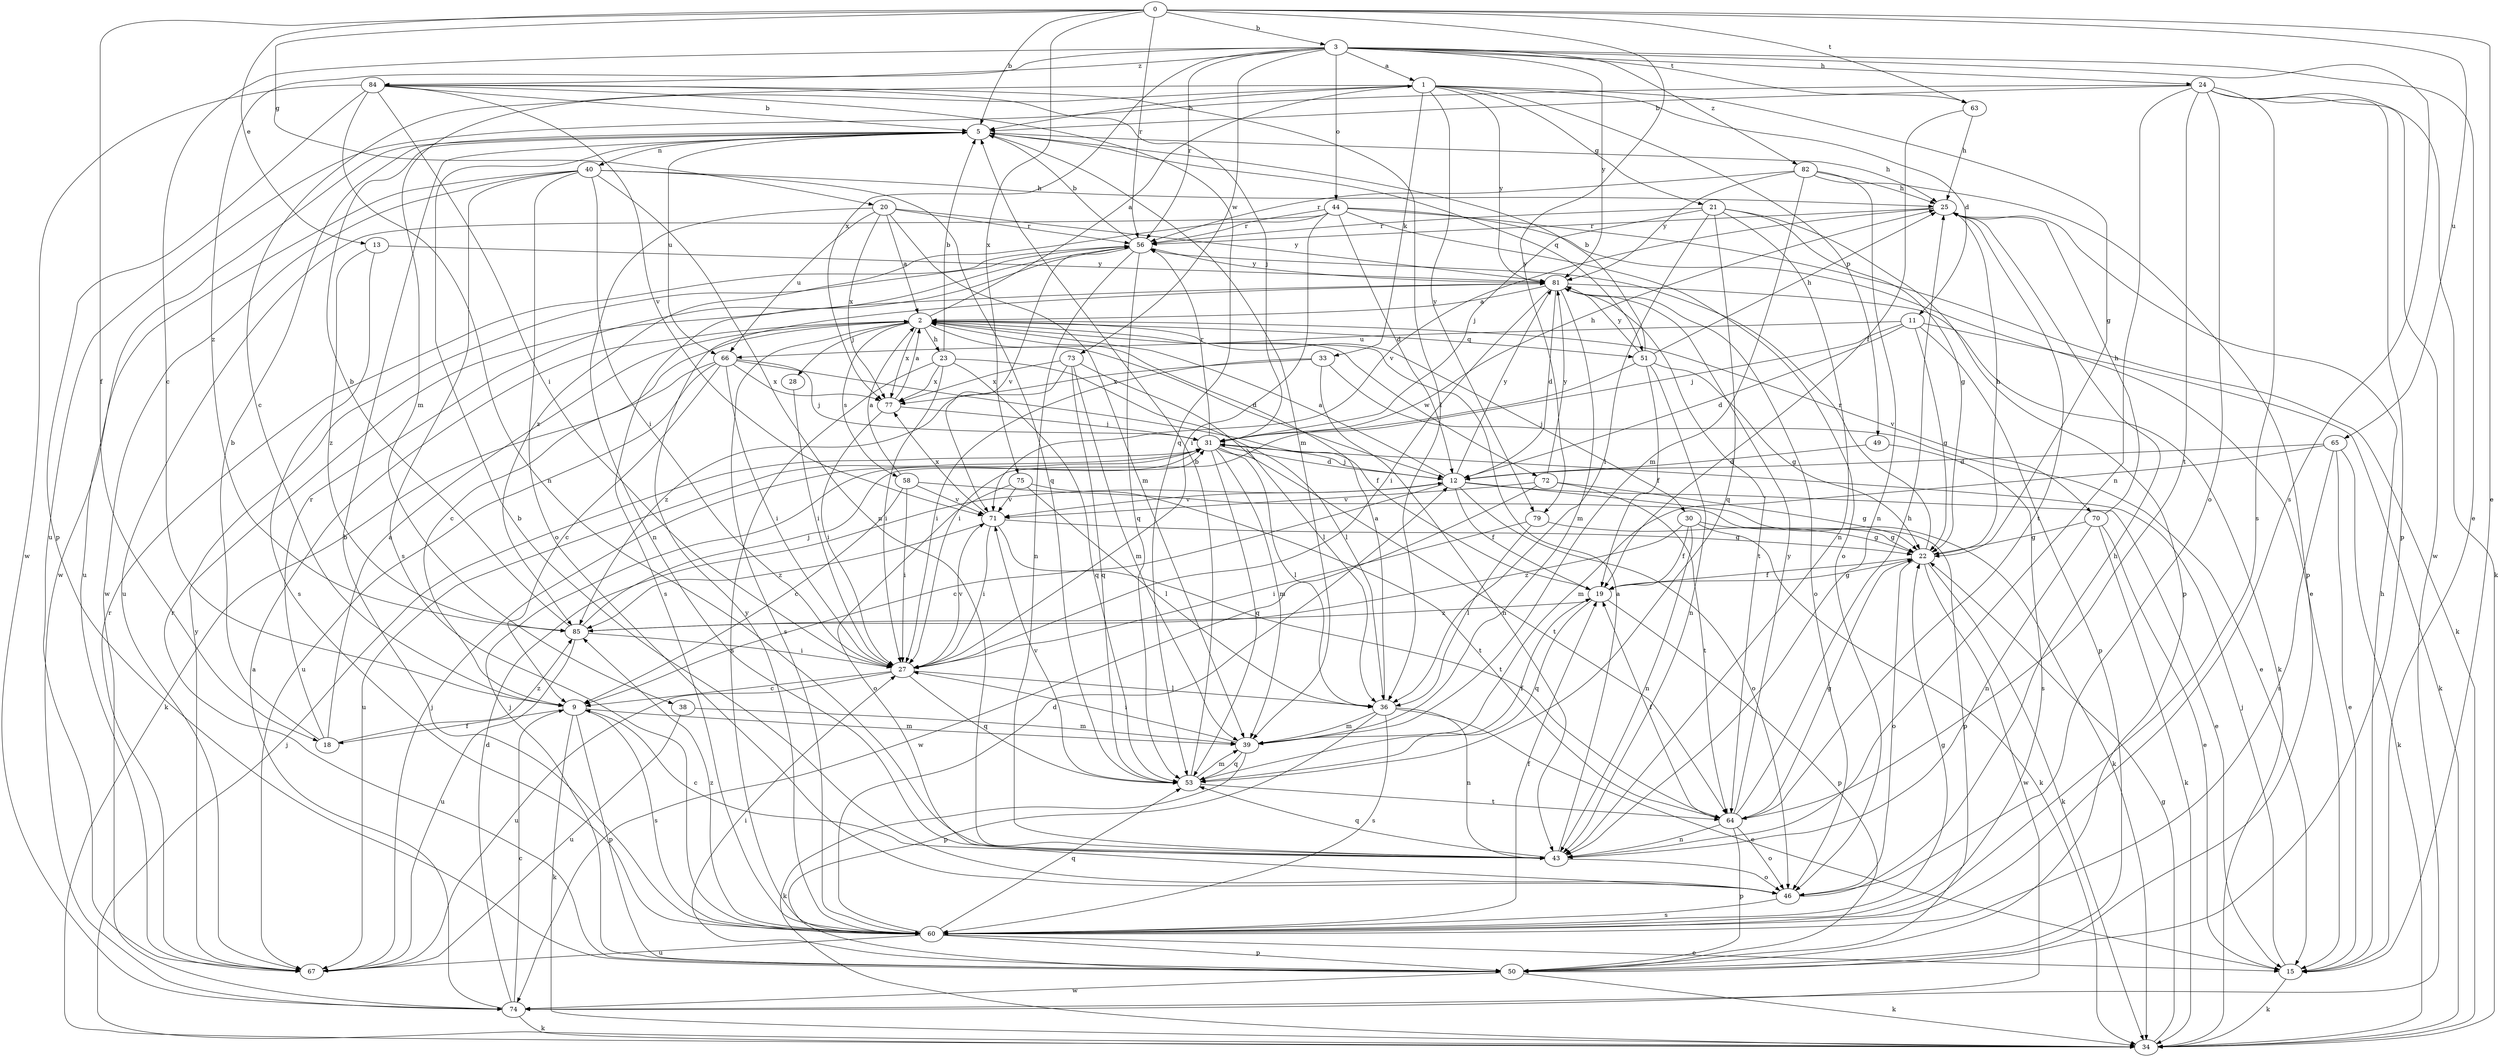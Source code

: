 strict digraph  {
0;
1;
2;
3;
5;
9;
11;
12;
13;
15;
18;
19;
20;
21;
22;
23;
24;
25;
27;
28;
30;
31;
33;
34;
36;
38;
39;
40;
43;
44;
46;
49;
50;
51;
53;
56;
58;
60;
63;
64;
65;
66;
67;
70;
71;
72;
73;
74;
75;
77;
79;
81;
82;
84;
85;
0 -> 3  [label=b];
0 -> 5  [label=b];
0 -> 13  [label=e];
0 -> 15  [label=e];
0 -> 18  [label=f];
0 -> 20  [label=g];
0 -> 56  [label=r];
0 -> 63  [label=t];
0 -> 65  [label=u];
0 -> 75  [label=x];
0 -> 79  [label=y];
1 -> 5  [label=b];
1 -> 9  [label=c];
1 -> 11  [label=d];
1 -> 21  [label=g];
1 -> 22  [label=g];
1 -> 33  [label=k];
1 -> 38  [label=m];
1 -> 49  [label=p];
1 -> 79  [label=y];
1 -> 81  [label=y];
2 -> 1  [label=a];
2 -> 9  [label=c];
2 -> 12  [label=d];
2 -> 23  [label=h];
2 -> 28  [label=j];
2 -> 30  [label=j];
2 -> 51  [label=q];
2 -> 58  [label=s];
2 -> 60  [label=s];
2 -> 70  [label=v];
2 -> 72  [label=w];
2 -> 77  [label=x];
3 -> 1  [label=a];
3 -> 9  [label=c];
3 -> 15  [label=e];
3 -> 24  [label=h];
3 -> 44  [label=o];
3 -> 56  [label=r];
3 -> 60  [label=s];
3 -> 63  [label=t];
3 -> 73  [label=w];
3 -> 77  [label=x];
3 -> 81  [label=y];
3 -> 82  [label=z];
3 -> 84  [label=z];
3 -> 85  [label=z];
5 -> 25  [label=h];
5 -> 39  [label=m];
5 -> 40  [label=n];
5 -> 51  [label=q];
5 -> 66  [label=u];
5 -> 74  [label=w];
9 -> 18  [label=f];
9 -> 34  [label=k];
9 -> 39  [label=m];
9 -> 50  [label=p];
9 -> 60  [label=s];
11 -> 12  [label=d];
11 -> 22  [label=g];
11 -> 31  [label=j];
11 -> 34  [label=k];
11 -> 50  [label=p];
11 -> 66  [label=u];
12 -> 2  [label=a];
12 -> 9  [label=c];
12 -> 15  [label=e];
12 -> 19  [label=f];
12 -> 31  [label=j];
12 -> 34  [label=k];
12 -> 46  [label=o];
12 -> 71  [label=v];
12 -> 81  [label=y];
13 -> 60  [label=s];
13 -> 81  [label=y];
13 -> 85  [label=z];
15 -> 25  [label=h];
15 -> 31  [label=j];
15 -> 34  [label=k];
18 -> 2  [label=a];
18 -> 5  [label=b];
18 -> 56  [label=r];
18 -> 85  [label=z];
19 -> 22  [label=g];
19 -> 50  [label=p];
19 -> 53  [label=q];
19 -> 85  [label=z];
20 -> 2  [label=a];
20 -> 39  [label=m];
20 -> 43  [label=n];
20 -> 56  [label=r];
20 -> 66  [label=u];
20 -> 77  [label=x];
20 -> 81  [label=y];
21 -> 22  [label=g];
21 -> 31  [label=j];
21 -> 36  [label=l];
21 -> 43  [label=n];
21 -> 50  [label=p];
21 -> 53  [label=q];
21 -> 56  [label=r];
22 -> 19  [label=f];
22 -> 25  [label=h];
22 -> 34  [label=k];
22 -> 46  [label=o];
22 -> 56  [label=r];
22 -> 74  [label=w];
23 -> 5  [label=b];
23 -> 27  [label=i];
23 -> 36  [label=l];
23 -> 53  [label=q];
23 -> 60  [label=s];
23 -> 77  [label=x];
24 -> 5  [label=b];
24 -> 34  [label=k];
24 -> 43  [label=n];
24 -> 46  [label=o];
24 -> 50  [label=p];
24 -> 60  [label=s];
24 -> 64  [label=t];
24 -> 67  [label=u];
24 -> 74  [label=w];
25 -> 56  [label=r];
25 -> 64  [label=t];
25 -> 71  [label=v];
27 -> 9  [label=c];
27 -> 36  [label=l];
27 -> 53  [label=q];
27 -> 67  [label=u];
27 -> 71  [label=v];
28 -> 27  [label=i];
30 -> 19  [label=f];
30 -> 22  [label=g];
30 -> 34  [label=k];
30 -> 43  [label=n];
30 -> 85  [label=z];
31 -> 12  [label=d];
31 -> 25  [label=h];
31 -> 36  [label=l];
31 -> 39  [label=m];
31 -> 53  [label=q];
31 -> 56  [label=r];
31 -> 64  [label=t];
31 -> 67  [label=u];
33 -> 15  [label=e];
33 -> 27  [label=i];
33 -> 43  [label=n];
33 -> 77  [label=x];
34 -> 22  [label=g];
34 -> 31  [label=j];
36 -> 2  [label=a];
36 -> 15  [label=e];
36 -> 39  [label=m];
36 -> 43  [label=n];
36 -> 50  [label=p];
36 -> 60  [label=s];
38 -> 39  [label=m];
38 -> 67  [label=u];
39 -> 27  [label=i];
39 -> 34  [label=k];
39 -> 53  [label=q];
40 -> 25  [label=h];
40 -> 27  [label=i];
40 -> 43  [label=n];
40 -> 46  [label=o];
40 -> 53  [label=q];
40 -> 60  [label=s];
40 -> 67  [label=u];
40 -> 74  [label=w];
43 -> 2  [label=a];
43 -> 9  [label=c];
43 -> 46  [label=o];
43 -> 53  [label=q];
44 -> 12  [label=d];
44 -> 15  [label=e];
44 -> 27  [label=i];
44 -> 34  [label=k];
44 -> 46  [label=o];
44 -> 56  [label=r];
44 -> 67  [label=u];
44 -> 85  [label=z];
46 -> 5  [label=b];
46 -> 25  [label=h];
46 -> 60  [label=s];
49 -> 12  [label=d];
49 -> 60  [label=s];
50 -> 27  [label=i];
50 -> 31  [label=j];
50 -> 34  [label=k];
50 -> 56  [label=r];
50 -> 74  [label=w];
51 -> 5  [label=b];
51 -> 19  [label=f];
51 -> 22  [label=g];
51 -> 25  [label=h];
51 -> 27  [label=i];
51 -> 43  [label=n];
51 -> 81  [label=y];
53 -> 5  [label=b];
53 -> 19  [label=f];
53 -> 39  [label=m];
53 -> 64  [label=t];
53 -> 71  [label=v];
56 -> 5  [label=b];
56 -> 43  [label=n];
56 -> 53  [label=q];
56 -> 60  [label=s];
56 -> 71  [label=v];
56 -> 81  [label=y];
58 -> 2  [label=a];
58 -> 9  [label=c];
58 -> 27  [label=i];
58 -> 50  [label=p];
58 -> 71  [label=v];
60 -> 5  [label=b];
60 -> 12  [label=d];
60 -> 15  [label=e];
60 -> 19  [label=f];
60 -> 22  [label=g];
60 -> 50  [label=p];
60 -> 53  [label=q];
60 -> 67  [label=u];
60 -> 81  [label=y];
60 -> 85  [label=z];
63 -> 19  [label=f];
63 -> 25  [label=h];
64 -> 19  [label=f];
64 -> 22  [label=g];
64 -> 25  [label=h];
64 -> 43  [label=n];
64 -> 46  [label=o];
64 -> 50  [label=p];
64 -> 81  [label=y];
65 -> 12  [label=d];
65 -> 15  [label=e];
65 -> 34  [label=k];
65 -> 39  [label=m];
65 -> 60  [label=s];
66 -> 9  [label=c];
66 -> 19  [label=f];
66 -> 27  [label=i];
66 -> 31  [label=j];
66 -> 34  [label=k];
66 -> 67  [label=u];
66 -> 77  [label=x];
67 -> 31  [label=j];
67 -> 56  [label=r];
67 -> 81  [label=y];
70 -> 15  [label=e];
70 -> 22  [label=g];
70 -> 25  [label=h];
70 -> 34  [label=k];
70 -> 43  [label=n];
71 -> 22  [label=g];
71 -> 27  [label=i];
71 -> 64  [label=t];
71 -> 77  [label=x];
71 -> 85  [label=z];
72 -> 22  [label=g];
72 -> 64  [label=t];
72 -> 71  [label=v];
72 -> 74  [label=w];
72 -> 81  [label=y];
73 -> 36  [label=l];
73 -> 39  [label=m];
73 -> 53  [label=q];
73 -> 77  [label=x];
73 -> 85  [label=z];
74 -> 2  [label=a];
74 -> 9  [label=c];
74 -> 12  [label=d];
74 -> 34  [label=k];
75 -> 36  [label=l];
75 -> 46  [label=o];
75 -> 64  [label=t];
75 -> 71  [label=v];
77 -> 2  [label=a];
77 -> 27  [label=i];
77 -> 31  [label=j];
79 -> 22  [label=g];
79 -> 27  [label=i];
79 -> 36  [label=l];
81 -> 2  [label=a];
81 -> 12  [label=d];
81 -> 27  [label=i];
81 -> 34  [label=k];
81 -> 39  [label=m];
81 -> 46  [label=o];
81 -> 64  [label=t];
82 -> 25  [label=h];
82 -> 39  [label=m];
82 -> 43  [label=n];
82 -> 50  [label=p];
82 -> 56  [label=r];
82 -> 81  [label=y];
84 -> 5  [label=b];
84 -> 27  [label=i];
84 -> 31  [label=j];
84 -> 36  [label=l];
84 -> 43  [label=n];
84 -> 50  [label=p];
84 -> 53  [label=q];
84 -> 71  [label=v];
84 -> 74  [label=w];
85 -> 5  [label=b];
85 -> 27  [label=i];
85 -> 31  [label=j];
85 -> 67  [label=u];
}
